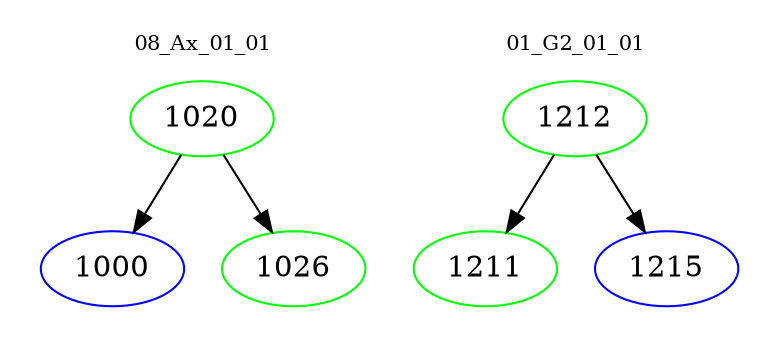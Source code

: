 digraph{
subgraph cluster_0 {
color = white
label = "08_Ax_01_01";
fontsize=10;
T0_1020 [label="1020", color="green"]
T0_1020 -> T0_1000 [color="black"]
T0_1000 [label="1000", color="blue"]
T0_1020 -> T0_1026 [color="black"]
T0_1026 [label="1026", color="green"]
}
subgraph cluster_1 {
color = white
label = "01_G2_01_01";
fontsize=10;
T1_1212 [label="1212", color="green"]
T1_1212 -> T1_1211 [color="black"]
T1_1211 [label="1211", color="green"]
T1_1212 -> T1_1215 [color="black"]
T1_1215 [label="1215", color="blue"]
}
}
